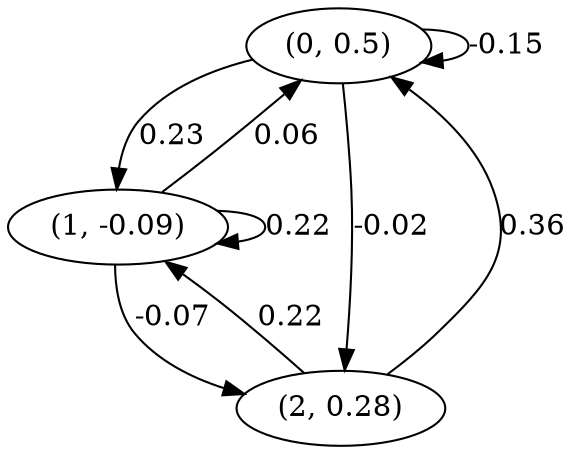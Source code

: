 digraph {
    0 [ label = "(0, 0.5)" ]
    1 [ label = "(1, -0.09)" ]
    2 [ label = "(2, 0.28)" ]
    0 -> 0 [ label = "-0.15" ]
    1 -> 1 [ label = "0.22" ]
    1 -> 0 [ label = "0.06" ]
    2 -> 0 [ label = "0.36" ]
    0 -> 1 [ label = "0.23" ]
    2 -> 1 [ label = "0.22" ]
    0 -> 2 [ label = "-0.02" ]
    1 -> 2 [ label = "-0.07" ]
}

